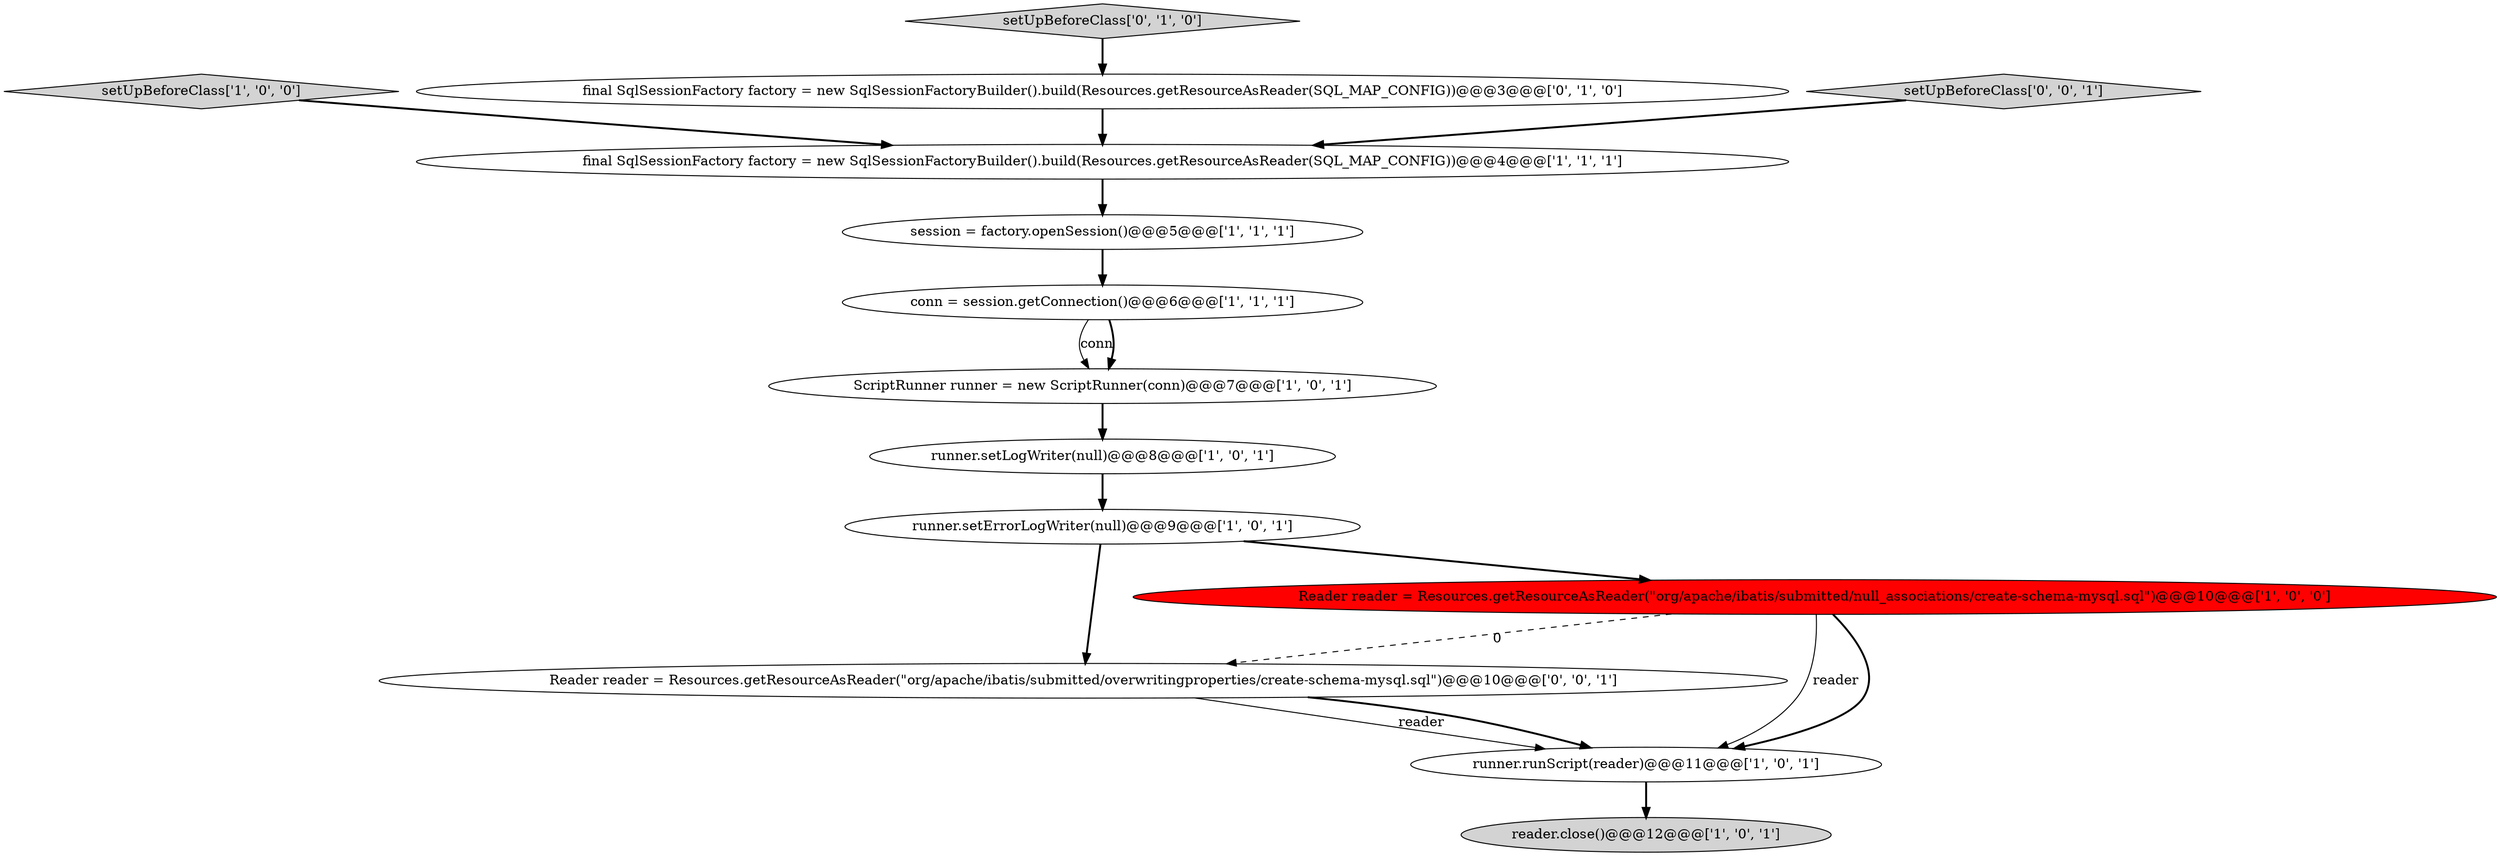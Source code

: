 digraph {
1 [style = filled, label = "conn = session.getConnection()@@@6@@@['1', '1', '1']", fillcolor = white, shape = ellipse image = "AAA0AAABBB1BBB"];
4 [style = filled, label = "runner.runScript(reader)@@@11@@@['1', '0', '1']", fillcolor = white, shape = ellipse image = "AAA0AAABBB1BBB"];
3 [style = filled, label = "setUpBeforeClass['1', '0', '0']", fillcolor = lightgray, shape = diamond image = "AAA0AAABBB1BBB"];
10 [style = filled, label = "setUpBeforeClass['0', '1', '0']", fillcolor = lightgray, shape = diamond image = "AAA0AAABBB2BBB"];
8 [style = filled, label = "runner.setLogWriter(null)@@@8@@@['1', '0', '1']", fillcolor = white, shape = ellipse image = "AAA0AAABBB1BBB"];
9 [style = filled, label = "ScriptRunner runner = new ScriptRunner(conn)@@@7@@@['1', '0', '1']", fillcolor = white, shape = ellipse image = "AAA0AAABBB1BBB"];
0 [style = filled, label = "reader.close()@@@12@@@['1', '0', '1']", fillcolor = lightgray, shape = ellipse image = "AAA0AAABBB1BBB"];
7 [style = filled, label = "session = factory.openSession()@@@5@@@['1', '1', '1']", fillcolor = white, shape = ellipse image = "AAA0AAABBB1BBB"];
11 [style = filled, label = "final SqlSessionFactory factory = new SqlSessionFactoryBuilder().build(Resources.getResourceAsReader(SQL_MAP_CONFIG))@@@3@@@['0', '1', '0']", fillcolor = white, shape = ellipse image = "AAA0AAABBB2BBB"];
6 [style = filled, label = "final SqlSessionFactory factory = new SqlSessionFactoryBuilder().build(Resources.getResourceAsReader(SQL_MAP_CONFIG))@@@4@@@['1', '1', '1']", fillcolor = white, shape = ellipse image = "AAA0AAABBB1BBB"];
12 [style = filled, label = "setUpBeforeClass['0', '0', '1']", fillcolor = lightgray, shape = diamond image = "AAA0AAABBB3BBB"];
5 [style = filled, label = "runner.setErrorLogWriter(null)@@@9@@@['1', '0', '1']", fillcolor = white, shape = ellipse image = "AAA0AAABBB1BBB"];
13 [style = filled, label = "Reader reader = Resources.getResourceAsReader(\"org/apache/ibatis/submitted/overwritingproperties/create-schema-mysql.sql\")@@@10@@@['0', '0', '1']", fillcolor = white, shape = ellipse image = "AAA0AAABBB3BBB"];
2 [style = filled, label = "Reader reader = Resources.getResourceAsReader(\"org/apache/ibatis/submitted/null_associations/create-schema-mysql.sql\")@@@10@@@['1', '0', '0']", fillcolor = red, shape = ellipse image = "AAA1AAABBB1BBB"];
11->6 [style = bold, label=""];
3->6 [style = bold, label=""];
5->2 [style = bold, label=""];
13->4 [style = solid, label="reader"];
1->9 [style = solid, label="conn"];
7->1 [style = bold, label=""];
2->4 [style = solid, label="reader"];
8->5 [style = bold, label=""];
6->7 [style = bold, label=""];
9->8 [style = bold, label=""];
12->6 [style = bold, label=""];
2->4 [style = bold, label=""];
2->13 [style = dashed, label="0"];
13->4 [style = bold, label=""];
5->13 [style = bold, label=""];
1->9 [style = bold, label=""];
4->0 [style = bold, label=""];
10->11 [style = bold, label=""];
}
